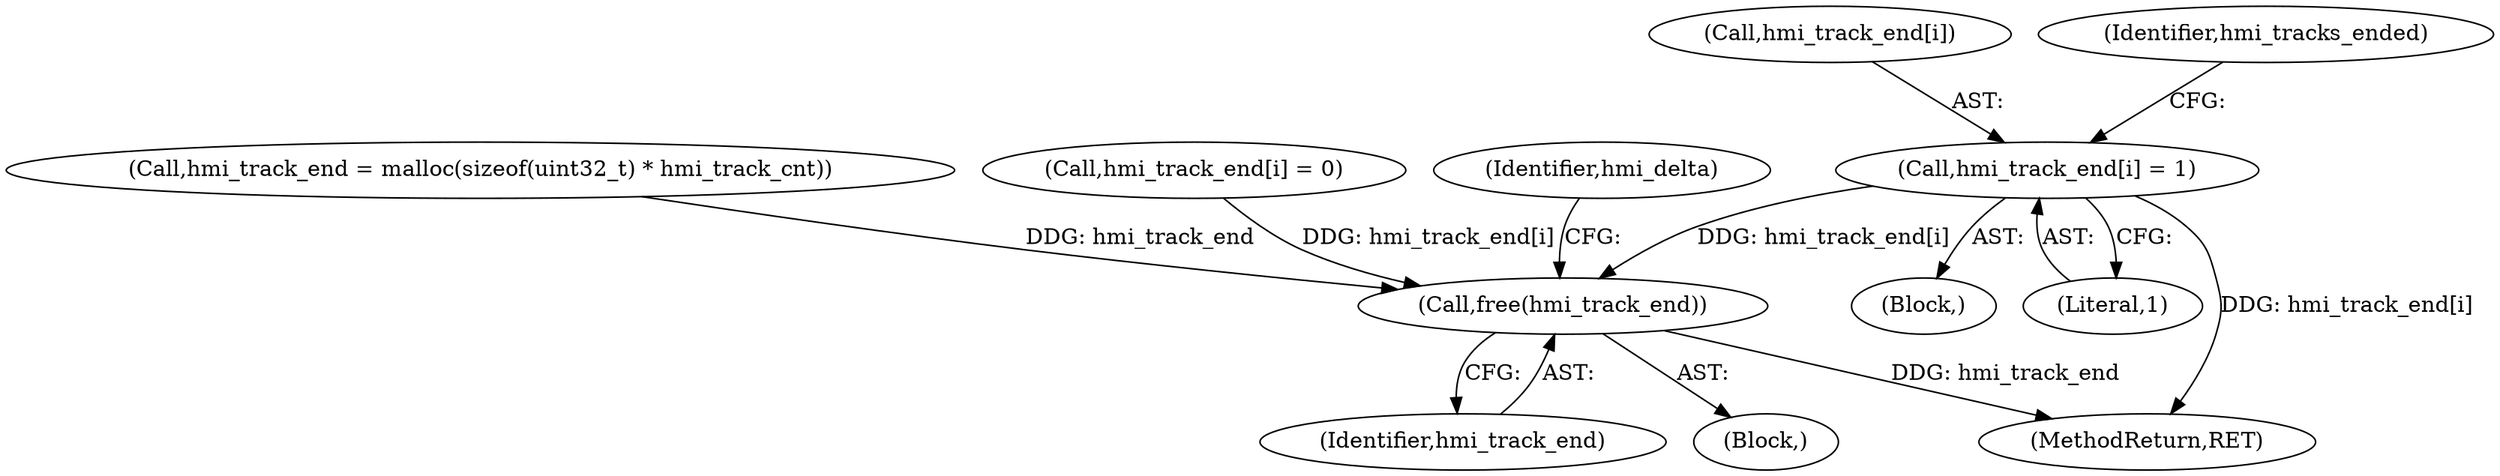 digraph "0_wildmidi_660b513d99bced8783a4a5984ac2f742c74ebbdd@array" {
"1000845" [label="(Call,hmi_track_end[i] = 1)"];
"1001268" [label="(Call,free(hmi_track_end))"];
"1000846" [label="(Call,hmi_track_end[i])"];
"1001286" [label="(MethodReturn,RET)"];
"1001269" [label="(Identifier,hmi_track_end)"];
"1000104" [label="(Block,)"];
"1000845" [label="(Call,hmi_track_end[i] = 1)"];
"1000851" [label="(Identifier,hmi_tracks_ended)"];
"1001268" [label="(Call,free(hmi_track_end))"];
"1000280" [label="(Call,hmi_track_end = malloc(sizeof(uint32_t) * hmi_track_cnt))"];
"1000537" [label="(Call,hmi_track_end[i] = 0)"];
"1001271" [label="(Identifier,hmi_delta)"];
"1000849" [label="(Literal,1)"];
"1000844" [label="(Block,)"];
"1000845" -> "1000844"  [label="AST: "];
"1000845" -> "1000849"  [label="CFG: "];
"1000846" -> "1000845"  [label="AST: "];
"1000849" -> "1000845"  [label="AST: "];
"1000851" -> "1000845"  [label="CFG: "];
"1000845" -> "1001286"  [label="DDG: hmi_track_end[i]"];
"1000845" -> "1001268"  [label="DDG: hmi_track_end[i]"];
"1001268" -> "1000104"  [label="AST: "];
"1001268" -> "1001269"  [label="CFG: "];
"1001269" -> "1001268"  [label="AST: "];
"1001271" -> "1001268"  [label="CFG: "];
"1001268" -> "1001286"  [label="DDG: hmi_track_end"];
"1000280" -> "1001268"  [label="DDG: hmi_track_end"];
"1000537" -> "1001268"  [label="DDG: hmi_track_end[i]"];
}
